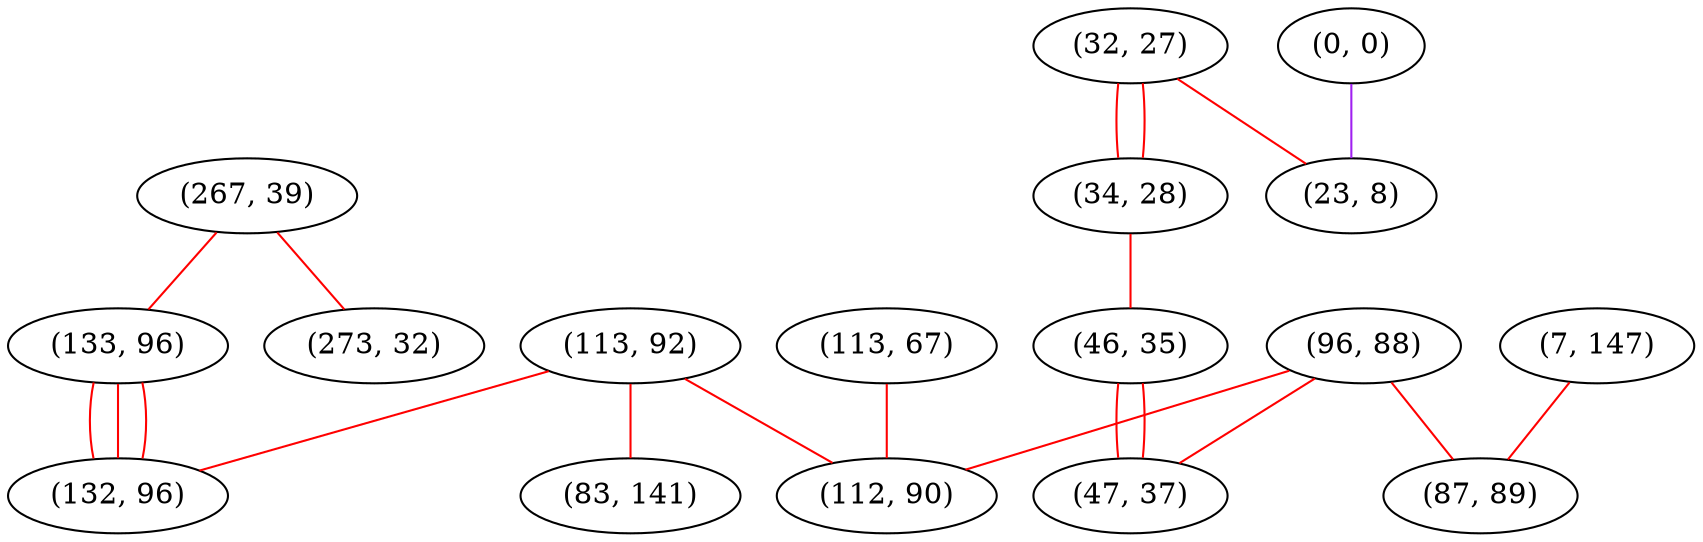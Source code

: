 graph "" {
"(267, 39)";
"(32, 27)";
"(0, 0)";
"(34, 28)";
"(113, 92)";
"(273, 32)";
"(96, 88)";
"(23, 8)";
"(7, 147)";
"(113, 67)";
"(112, 90)";
"(133, 96)";
"(83, 141)";
"(46, 35)";
"(47, 37)";
"(132, 96)";
"(87, 89)";
"(267, 39)" -- "(273, 32)"  [color=red, key=0, weight=1];
"(267, 39)" -- "(133, 96)"  [color=red, key=0, weight=1];
"(32, 27)" -- "(23, 8)"  [color=red, key=0, weight=1];
"(32, 27)" -- "(34, 28)"  [color=red, key=0, weight=1];
"(32, 27)" -- "(34, 28)"  [color=red, key=1, weight=1];
"(0, 0)" -- "(23, 8)"  [color=purple, key=0, weight=4];
"(34, 28)" -- "(46, 35)"  [color=red, key=0, weight=1];
"(113, 92)" -- "(132, 96)"  [color=red, key=0, weight=1];
"(113, 92)" -- "(112, 90)"  [color=red, key=0, weight=1];
"(113, 92)" -- "(83, 141)"  [color=red, key=0, weight=1];
"(96, 88)" -- "(47, 37)"  [color=red, key=0, weight=1];
"(96, 88)" -- "(112, 90)"  [color=red, key=0, weight=1];
"(96, 88)" -- "(87, 89)"  [color=red, key=0, weight=1];
"(7, 147)" -- "(87, 89)"  [color=red, key=0, weight=1];
"(113, 67)" -- "(112, 90)"  [color=red, key=0, weight=1];
"(133, 96)" -- "(132, 96)"  [color=red, key=0, weight=1];
"(133, 96)" -- "(132, 96)"  [color=red, key=1, weight=1];
"(133, 96)" -- "(132, 96)"  [color=red, key=2, weight=1];
"(46, 35)" -- "(47, 37)"  [color=red, key=0, weight=1];
"(46, 35)" -- "(47, 37)"  [color=red, key=1, weight=1];
}
